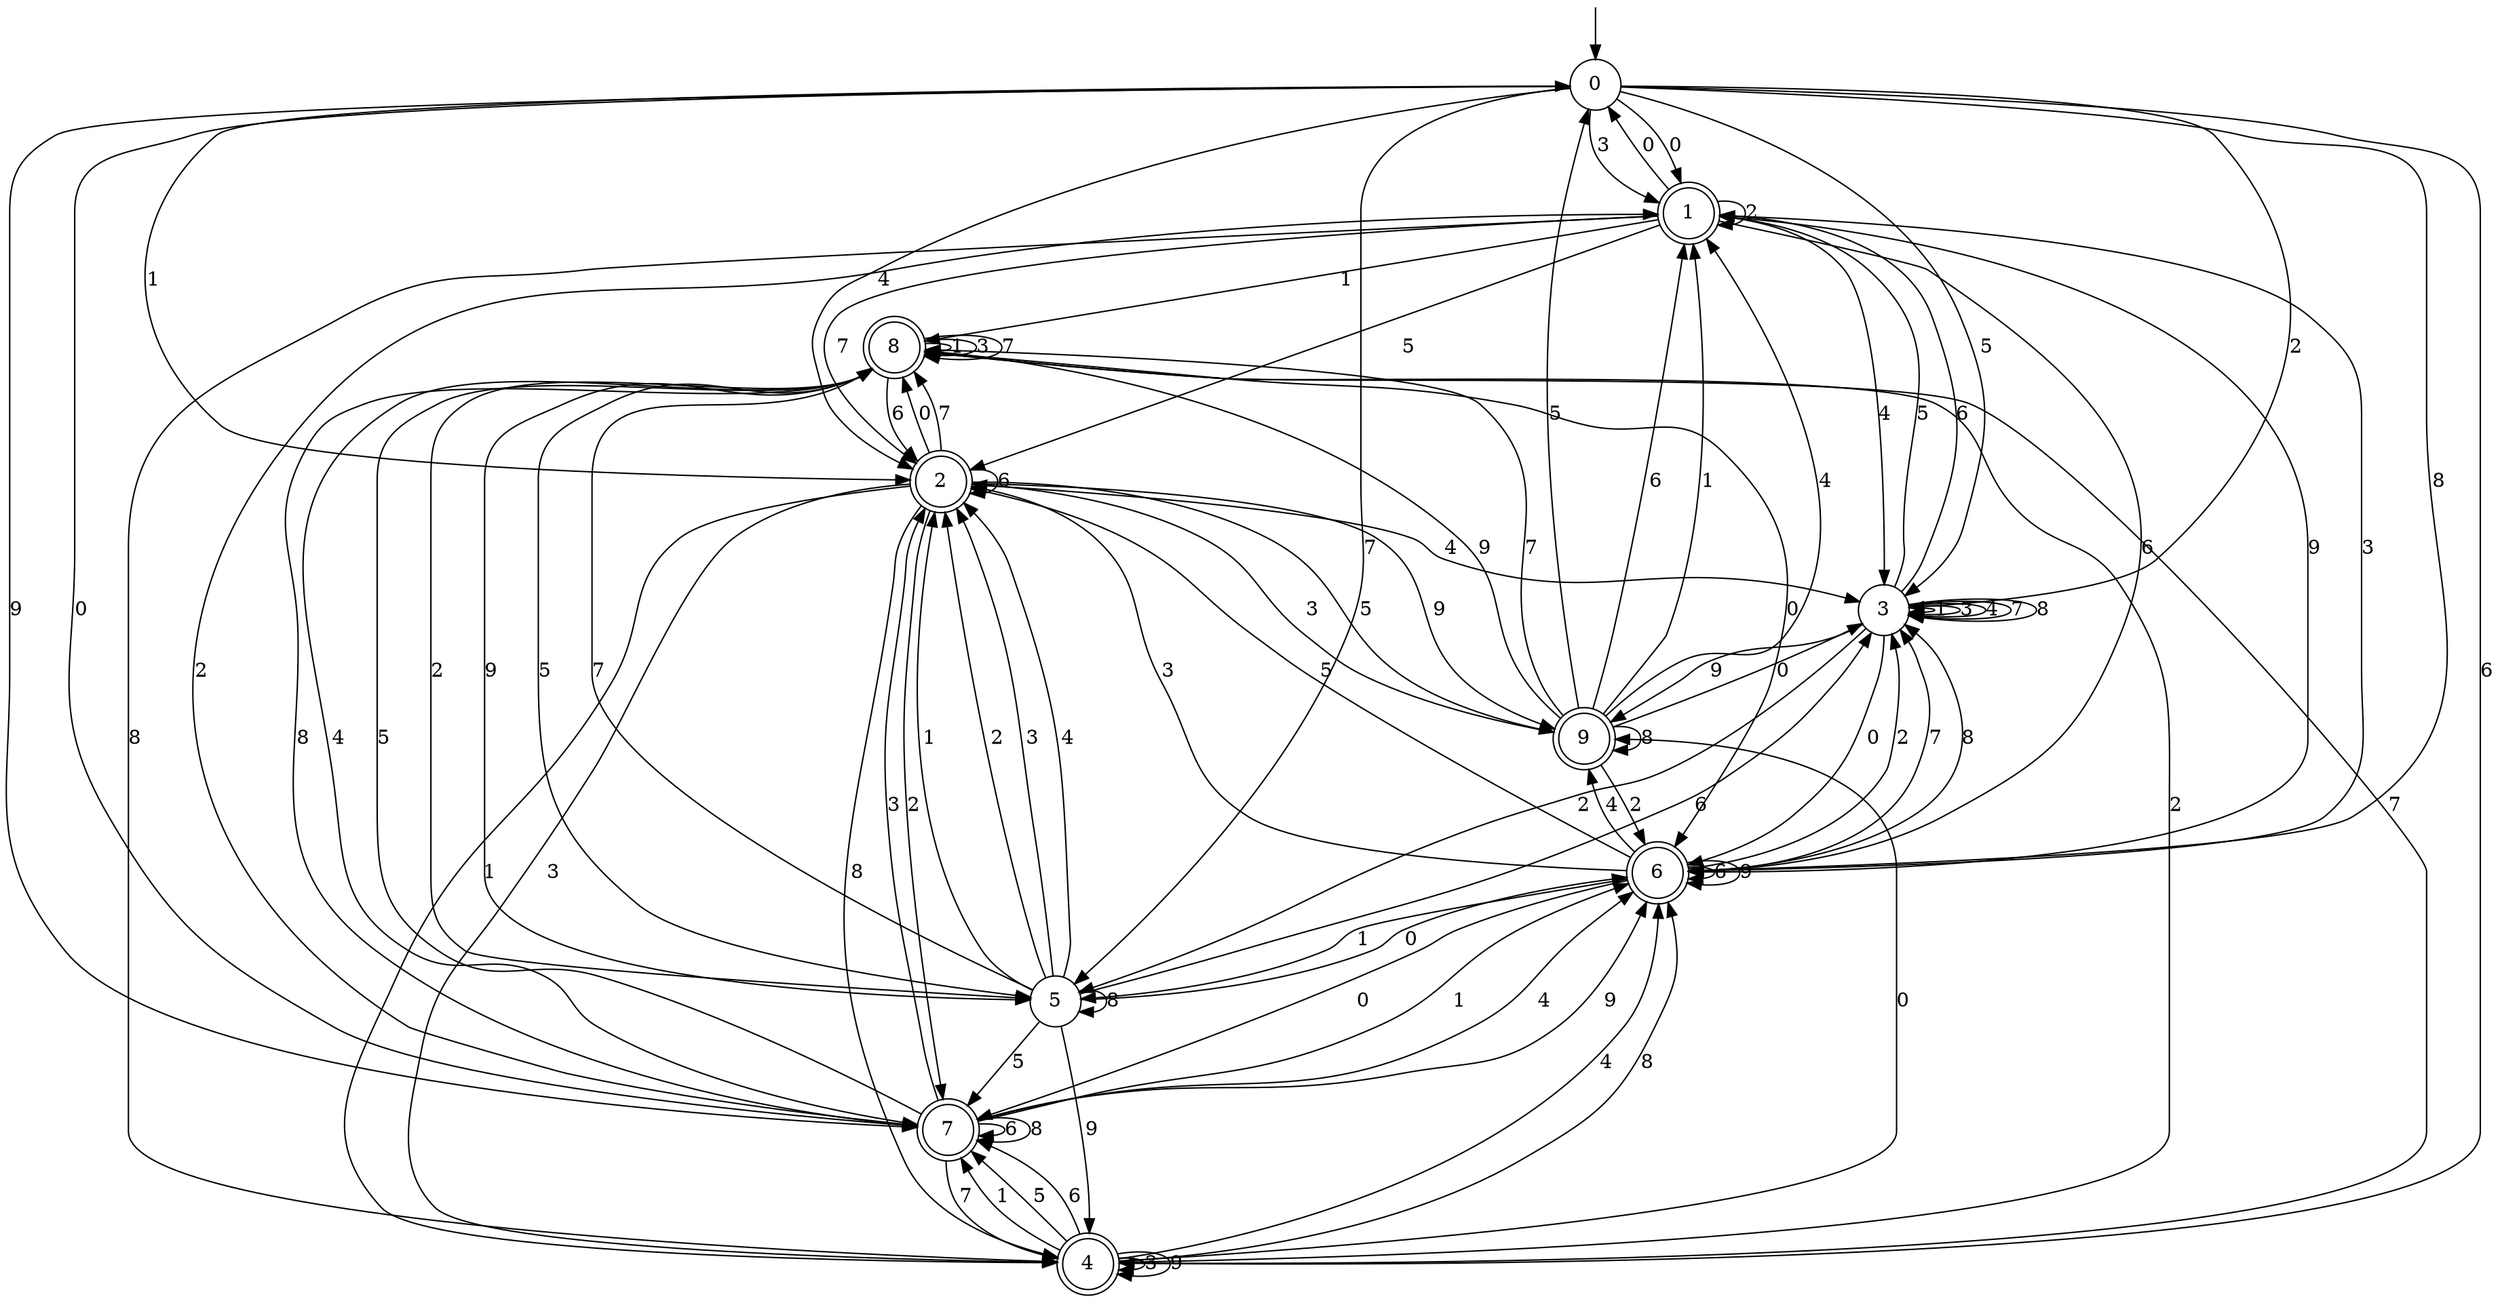 digraph g {

	s0 [shape="circle" label="0"];
	s1 [shape="doublecircle" label="1"];
	s2 [shape="doublecircle" label="2"];
	s3 [shape="circle" label="3"];
	s4 [shape="doublecircle" label="4"];
	s5 [shape="circle" label="5"];
	s6 [shape="doublecircle" label="6"];
	s7 [shape="doublecircle" label="7"];
	s8 [shape="doublecircle" label="8"];
	s9 [shape="doublecircle" label="9"];
	s0 -> s1 [label="0"];
	s0 -> s2 [label="1"];
	s0 -> s3 [label="2"];
	s0 -> s1 [label="3"];
	s0 -> s2 [label="4"];
	s0 -> s3 [label="5"];
	s0 -> s4 [label="6"];
	s0 -> s5 [label="7"];
	s0 -> s6 [label="8"];
	s0 -> s7 [label="9"];
	s1 -> s0 [label="0"];
	s1 -> s8 [label="1"];
	s1 -> s1 [label="2"];
	s1 -> s6 [label="3"];
	s1 -> s3 [label="4"];
	s1 -> s2 [label="5"];
	s1 -> s6 [label="6"];
	s1 -> s2 [label="7"];
	s1 -> s4 [label="8"];
	s1 -> s6 [label="9"];
	s2 -> s8 [label="0"];
	s2 -> s4 [label="1"];
	s2 -> s7 [label="2"];
	s2 -> s4 [label="3"];
	s2 -> s3 [label="4"];
	s2 -> s9 [label="5"];
	s2 -> s2 [label="6"];
	s2 -> s8 [label="7"];
	s2 -> s4 [label="8"];
	s2 -> s9 [label="9"];
	s3 -> s6 [label="0"];
	s3 -> s3 [label="1"];
	s3 -> s5 [label="2"];
	s3 -> s3 [label="3"];
	s3 -> s3 [label="4"];
	s3 -> s1 [label="5"];
	s3 -> s1 [label="6"];
	s3 -> s3 [label="7"];
	s3 -> s3 [label="8"];
	s3 -> s9 [label="9"];
	s4 -> s9 [label="0"];
	s4 -> s7 [label="1"];
	s4 -> s8 [label="2"];
	s4 -> s4 [label="3"];
	s4 -> s6 [label="4"];
	s4 -> s7 [label="5"];
	s4 -> s7 [label="6"];
	s4 -> s8 [label="7"];
	s4 -> s6 [label="8"];
	s4 -> s4 [label="9"];
	s5 -> s6 [label="0"];
	s5 -> s2 [label="1"];
	s5 -> s2 [label="2"];
	s5 -> s2 [label="3"];
	s5 -> s2 [label="4"];
	s5 -> s7 [label="5"];
	s5 -> s3 [label="6"];
	s5 -> s8 [label="7"];
	s5 -> s5 [label="8"];
	s5 -> s4 [label="9"];
	s6 -> s7 [label="0"];
	s6 -> s5 [label="1"];
	s6 -> s3 [label="2"];
	s6 -> s2 [label="3"];
	s6 -> s9 [label="4"];
	s6 -> s2 [label="5"];
	s6 -> s6 [label="6"];
	s6 -> s3 [label="7"];
	s6 -> s3 [label="8"];
	s6 -> s6 [label="9"];
	s7 -> s0 [label="0"];
	s7 -> s6 [label="1"];
	s7 -> s1 [label="2"];
	s7 -> s2 [label="3"];
	s7 -> s6 [label="4"];
	s7 -> s8 [label="5"];
	s7 -> s7 [label="6"];
	s7 -> s4 [label="7"];
	s7 -> s7 [label="8"];
	s7 -> s6 [label="9"];
	s8 -> s6 [label="0"];
	s8 -> s8 [label="1"];
	s8 -> s5 [label="2"];
	s8 -> s8 [label="3"];
	s8 -> s7 [label="4"];
	s8 -> s5 [label="5"];
	s8 -> s2 [label="6"];
	s8 -> s8 [label="7"];
	s8 -> s7 [label="8"];
	s8 -> s5 [label="9"];
	s9 -> s3 [label="0"];
	s9 -> s1 [label="1"];
	s9 -> s6 [label="2"];
	s9 -> s2 [label="3"];
	s9 -> s1 [label="4"];
	s9 -> s0 [label="5"];
	s9 -> s1 [label="6"];
	s9 -> s8 [label="7"];
	s9 -> s9 [label="8"];
	s9 -> s8 [label="9"];

__start0 [label="" shape="none" width="0" height="0"];
__start0 -> s0;

}
